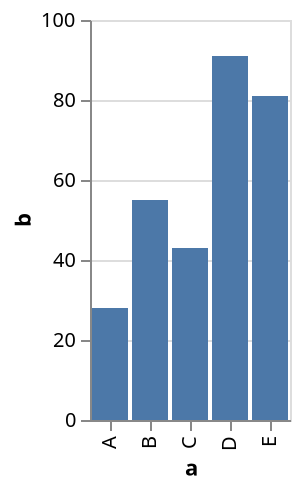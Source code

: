 {"data":{"values":[{"a":"A","b":28},{"a":"B","b":55},{"a":"C","b":43},{"a":"D","b":91},{"a":"E","b":81}]},"description":"A simple bar chart with embedded data.","encoding":{"x":{"field":"a","type":"ordinal"},"y":{"field":"b","type":"quantitative"}},"mark":"bar"}